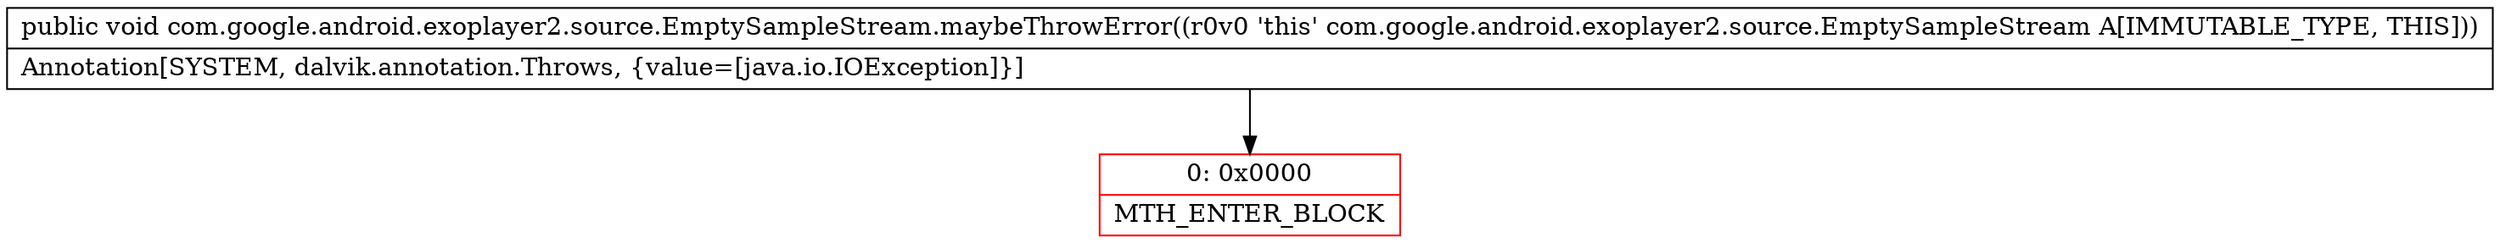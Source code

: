 digraph "CFG forcom.google.android.exoplayer2.source.EmptySampleStream.maybeThrowError()V" {
subgraph cluster_Region_2048756056 {
label = "R(0)";
node [shape=record,color=blue];
}
Node_0 [shape=record,color=red,label="{0\:\ 0x0000|MTH_ENTER_BLOCK\l}"];
MethodNode[shape=record,label="{public void com.google.android.exoplayer2.source.EmptySampleStream.maybeThrowError((r0v0 'this' com.google.android.exoplayer2.source.EmptySampleStream A[IMMUTABLE_TYPE, THIS]))  | Annotation[SYSTEM, dalvik.annotation.Throws, \{value=[java.io.IOException]\}]\l}"];
MethodNode -> Node_0;
}

